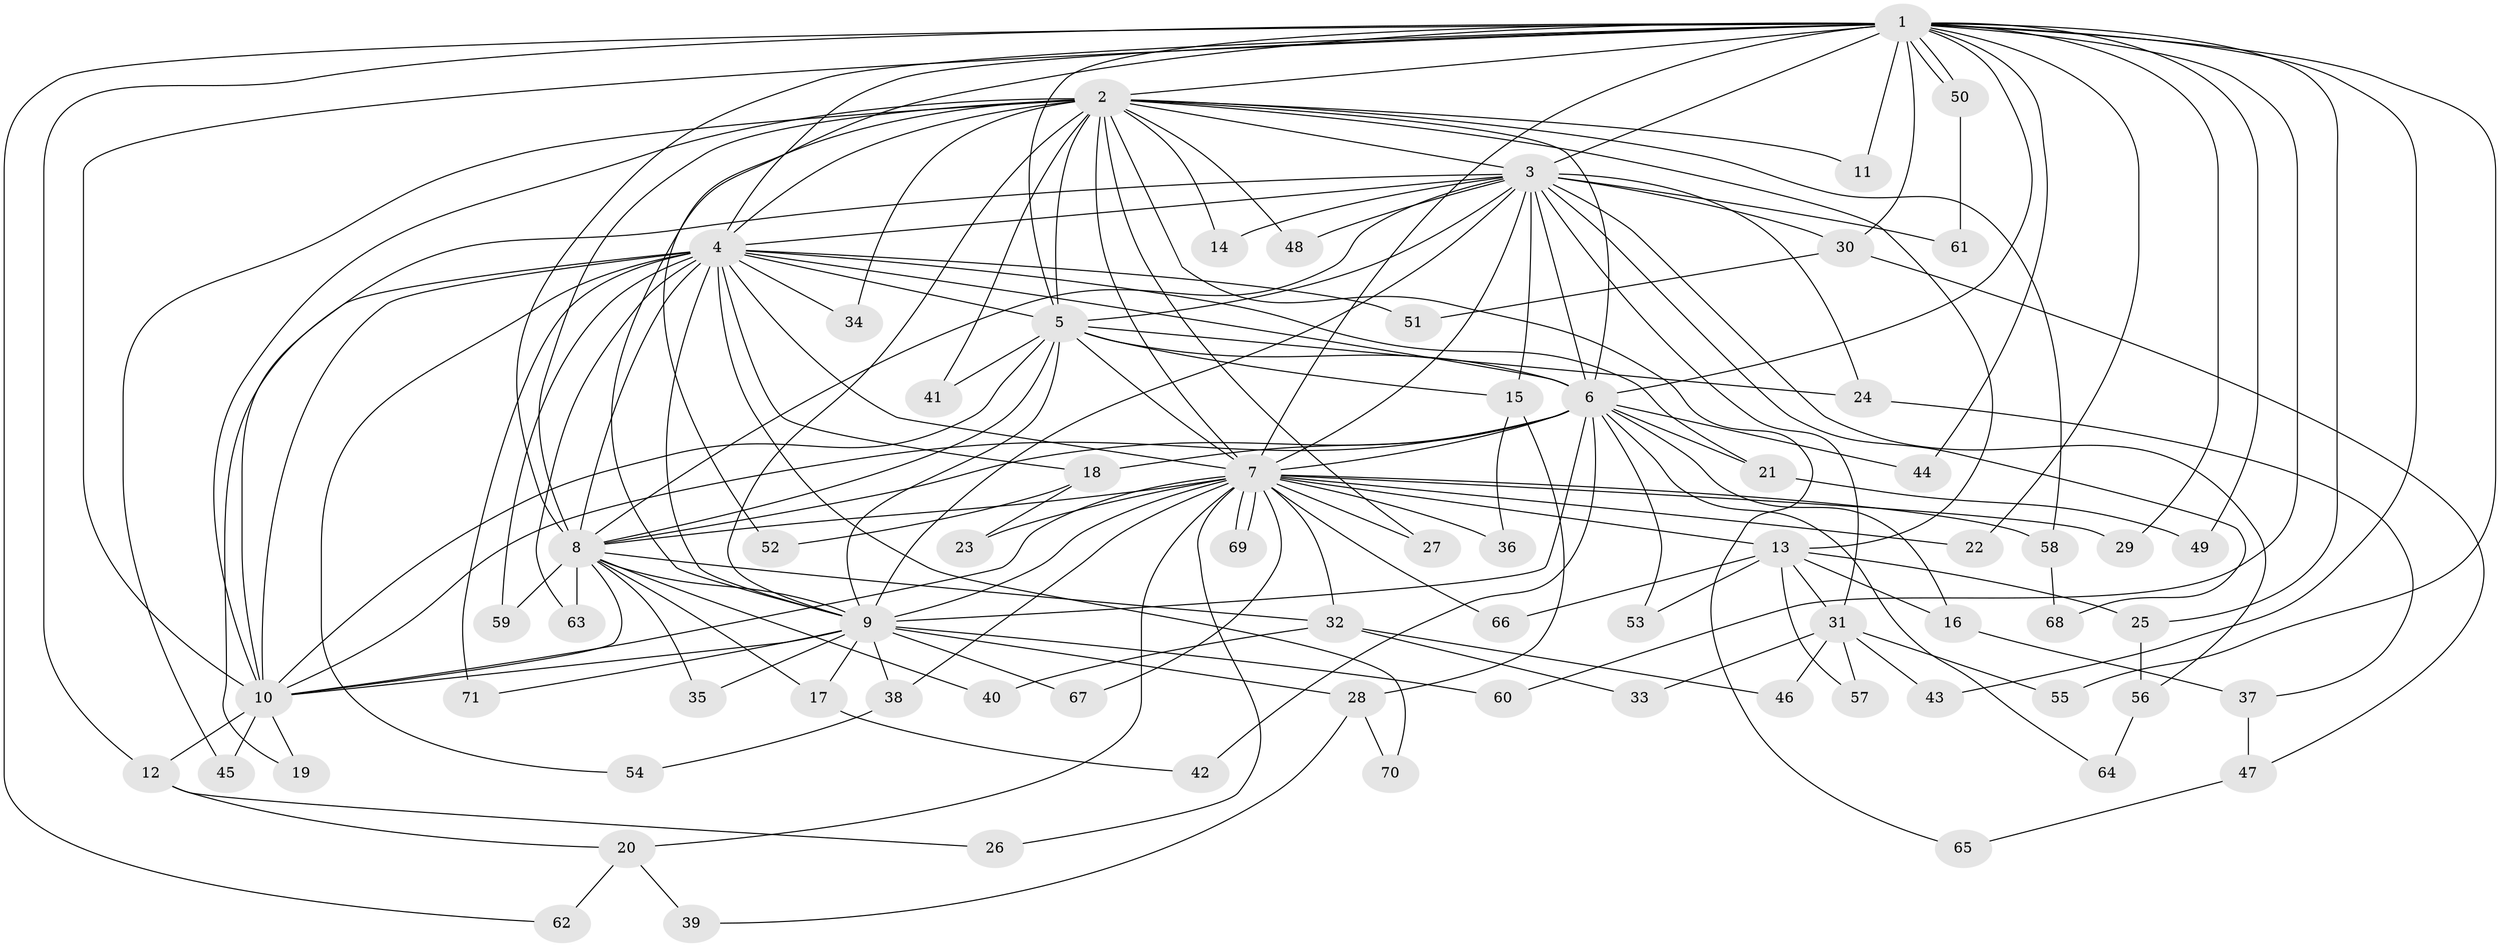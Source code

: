 // Generated by graph-tools (version 1.1) at 2025/46/03/09/25 04:46:23]
// undirected, 71 vertices, 167 edges
graph export_dot {
graph [start="1"]
  node [color=gray90,style=filled];
  1;
  2;
  3;
  4;
  5;
  6;
  7;
  8;
  9;
  10;
  11;
  12;
  13;
  14;
  15;
  16;
  17;
  18;
  19;
  20;
  21;
  22;
  23;
  24;
  25;
  26;
  27;
  28;
  29;
  30;
  31;
  32;
  33;
  34;
  35;
  36;
  37;
  38;
  39;
  40;
  41;
  42;
  43;
  44;
  45;
  46;
  47;
  48;
  49;
  50;
  51;
  52;
  53;
  54;
  55;
  56;
  57;
  58;
  59;
  60;
  61;
  62;
  63;
  64;
  65;
  66;
  67;
  68;
  69;
  70;
  71;
  1 -- 2;
  1 -- 3;
  1 -- 4;
  1 -- 5;
  1 -- 6;
  1 -- 7;
  1 -- 8;
  1 -- 9;
  1 -- 10;
  1 -- 11;
  1 -- 12;
  1 -- 22;
  1 -- 25;
  1 -- 29;
  1 -- 30;
  1 -- 43;
  1 -- 44;
  1 -- 49;
  1 -- 50;
  1 -- 50;
  1 -- 55;
  1 -- 60;
  1 -- 62;
  2 -- 3;
  2 -- 4;
  2 -- 5;
  2 -- 6;
  2 -- 7;
  2 -- 8;
  2 -- 9;
  2 -- 10;
  2 -- 11;
  2 -- 13;
  2 -- 14;
  2 -- 27;
  2 -- 34;
  2 -- 41;
  2 -- 45;
  2 -- 48;
  2 -- 52;
  2 -- 58;
  2 -- 65;
  3 -- 4;
  3 -- 5;
  3 -- 6;
  3 -- 7;
  3 -- 8;
  3 -- 9;
  3 -- 10;
  3 -- 14;
  3 -- 15;
  3 -- 24;
  3 -- 30;
  3 -- 31;
  3 -- 48;
  3 -- 56;
  3 -- 61;
  3 -- 68;
  4 -- 5;
  4 -- 6;
  4 -- 7;
  4 -- 8;
  4 -- 9;
  4 -- 10;
  4 -- 18;
  4 -- 19;
  4 -- 21;
  4 -- 34;
  4 -- 51;
  4 -- 54;
  4 -- 59;
  4 -- 63;
  4 -- 70;
  4 -- 71;
  5 -- 6;
  5 -- 7;
  5 -- 8;
  5 -- 9;
  5 -- 10;
  5 -- 15;
  5 -- 24;
  5 -- 41;
  6 -- 7;
  6 -- 8;
  6 -- 9;
  6 -- 10;
  6 -- 16;
  6 -- 18;
  6 -- 21;
  6 -- 42;
  6 -- 44;
  6 -- 53;
  6 -- 64;
  7 -- 8;
  7 -- 9;
  7 -- 10;
  7 -- 13;
  7 -- 20;
  7 -- 22;
  7 -- 23;
  7 -- 26;
  7 -- 27;
  7 -- 29;
  7 -- 32;
  7 -- 36;
  7 -- 38;
  7 -- 58;
  7 -- 66;
  7 -- 67;
  7 -- 69;
  7 -- 69;
  8 -- 9;
  8 -- 10;
  8 -- 17;
  8 -- 32;
  8 -- 35;
  8 -- 40;
  8 -- 59;
  8 -- 63;
  9 -- 10;
  9 -- 17;
  9 -- 28;
  9 -- 35;
  9 -- 38;
  9 -- 60;
  9 -- 67;
  9 -- 71;
  10 -- 12;
  10 -- 19;
  10 -- 45;
  12 -- 20;
  12 -- 26;
  13 -- 16;
  13 -- 25;
  13 -- 31;
  13 -- 53;
  13 -- 57;
  13 -- 66;
  15 -- 28;
  15 -- 36;
  16 -- 37;
  17 -- 42;
  18 -- 23;
  18 -- 52;
  20 -- 39;
  20 -- 62;
  21 -- 49;
  24 -- 37;
  25 -- 56;
  28 -- 39;
  28 -- 70;
  30 -- 47;
  30 -- 51;
  31 -- 33;
  31 -- 43;
  31 -- 46;
  31 -- 55;
  31 -- 57;
  32 -- 33;
  32 -- 40;
  32 -- 46;
  37 -- 47;
  38 -- 54;
  47 -- 65;
  50 -- 61;
  56 -- 64;
  58 -- 68;
}
